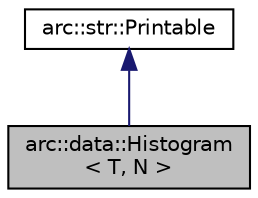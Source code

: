 digraph "arc::data::Histogram&lt; T, N &gt;"
{
  bgcolor="transparent";
  edge [fontname="Helvetica",fontsize="10",labelfontname="Helvetica",labelfontsize="10"];
  node [fontname="Helvetica",fontsize="10",shape=record];
  Node3 [label="arc::data::Histogram\l\< T, N \>",height=0.2,width=0.4,color="black", fillcolor="grey75", style="filled", fontcolor="black"];
  Node4 -> Node3 [dir="back",color="midnightblue",fontsize="10",style="solid",fontname="Helvetica"];
  Node4 [label="arc::str::Printable",height=0.2,width=0.4,color="black",URL="$classarc_1_1str_1_1_printable.html"];
}
